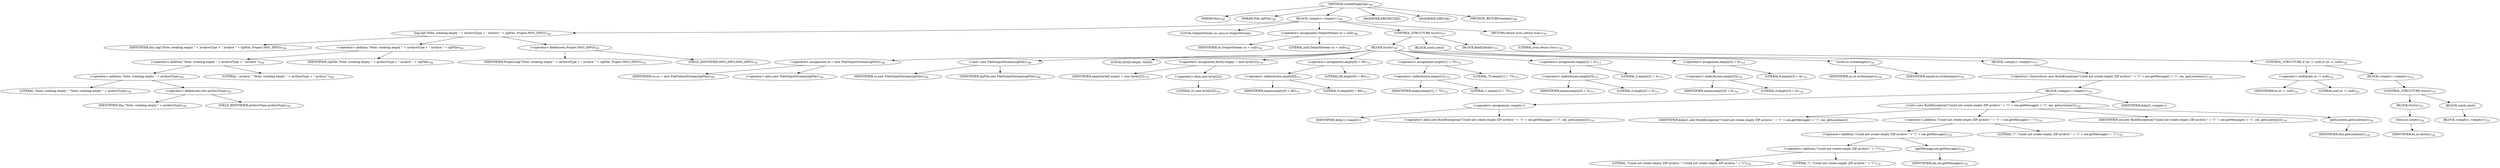 digraph "createEmptyZip" {  
"1660" [label = <(METHOD,createEmptyZip)<SUB>700</SUB>> ]
"64" [label = <(PARAM,this)<SUB>700</SUB>> ]
"1661" [label = <(PARAM,File zipFile)<SUB>700</SUB>> ]
"1662" [label = <(BLOCK,&lt;empty&gt;,&lt;empty&gt;)<SUB>700</SUB>> ]
"1663" [label = <(log,log(&quot;Note: creating empty &quot; + archiveType + &quot; archive &quot; + zipFile, Project.MSG_INFO))<SUB>704</SUB>> ]
"63" [label = <(IDENTIFIER,this,log(&quot;Note: creating empty &quot; + archiveType + &quot; archive &quot; + zipFile, Project.MSG_INFO))<SUB>704</SUB>> ]
"1664" [label = <(&lt;operator&gt;.addition,&quot;Note: creating empty &quot; + archiveType + &quot; archive &quot; + zipFile)<SUB>704</SUB>> ]
"1665" [label = <(&lt;operator&gt;.addition,&quot;Note: creating empty &quot; + archiveType + &quot; archive &quot;)<SUB>704</SUB>> ]
"1666" [label = <(&lt;operator&gt;.addition,&quot;Note: creating empty &quot; + archiveType)<SUB>704</SUB>> ]
"1667" [label = <(LITERAL,&quot;Note: creating empty &quot;,&quot;Note: creating empty &quot; + archiveType)<SUB>704</SUB>> ]
"1668" [label = <(&lt;operator&gt;.fieldAccess,this.archiveType)<SUB>704</SUB>> ]
"1669" [label = <(IDENTIFIER,this,&quot;Note: creating empty &quot; + archiveType)<SUB>704</SUB>> ]
"1670" [label = <(FIELD_IDENTIFIER,archiveType,archiveType)<SUB>704</SUB>> ]
"1671" [label = <(LITERAL,&quot; archive &quot;,&quot;Note: creating empty &quot; + archiveType + &quot; archive &quot;)<SUB>704</SUB>> ]
"1672" [label = <(IDENTIFIER,zipFile,&quot;Note: creating empty &quot; + archiveType + &quot; archive &quot; + zipFile)<SUB>704</SUB>> ]
"1673" [label = <(&lt;operator&gt;.fieldAccess,Project.MSG_INFO)<SUB>705</SUB>> ]
"1674" [label = <(IDENTIFIER,Project,log(&quot;Note: creating empty &quot; + archiveType + &quot; archive &quot; + zipFile, Project.MSG_INFO))<SUB>705</SUB>> ]
"1675" [label = <(FIELD_IDENTIFIER,MSG_INFO,MSG_INFO)<SUB>705</SUB>> ]
"66" [label = <(LOCAL,OutputStream os: java.io.OutputStream)> ]
"1676" [label = <(&lt;operator&gt;.assignment,OutputStream os = null)<SUB>706</SUB>> ]
"1677" [label = <(IDENTIFIER,os,OutputStream os = null)<SUB>706</SUB>> ]
"1678" [label = <(LITERAL,null,OutputStream os = null)<SUB>706</SUB>> ]
"1679" [label = <(CONTROL_STRUCTURE,try,try)<SUB>707</SUB>> ]
"1680" [label = <(BLOCK,try,try)<SUB>707</SUB>> ]
"1681" [label = <(&lt;operator&gt;.assignment,os = new FileOutputStream(zipFile))<SUB>708</SUB>> ]
"1682" [label = <(IDENTIFIER,os,os = new FileOutputStream(zipFile))<SUB>708</SUB>> ]
"1683" [label = <(&lt;operator&gt;.alloc,new FileOutputStream(zipFile))<SUB>708</SUB>> ]
"1684" [label = <(&lt;init&gt;,new FileOutputStream(zipFile))<SUB>708</SUB>> ]
"65" [label = <(IDENTIFIER,os,new FileOutputStream(zipFile))<SUB>708</SUB>> ]
"1685" [label = <(IDENTIFIER,zipFile,new FileOutputStream(zipFile))<SUB>708</SUB>> ]
"1686" [label = <(LOCAL,byte[] empty: byte[])> ]
"1687" [label = <(&lt;operator&gt;.assignment,byte[] empty = new byte[22])<SUB>710</SUB>> ]
"1688" [label = <(IDENTIFIER,empty,byte[] empty = new byte[22])<SUB>710</SUB>> ]
"1689" [label = <(&lt;operator&gt;.alloc,new byte[22])> ]
"1690" [label = <(LITERAL,22,new byte[22])<SUB>710</SUB>> ]
"1691" [label = <(&lt;operator&gt;.assignment,empty[0] = 80)<SUB>711</SUB>> ]
"1692" [label = <(&lt;operator&gt;.indexAccess,empty[0])<SUB>711</SUB>> ]
"1693" [label = <(IDENTIFIER,empty,empty[0] = 80)<SUB>711</SUB>> ]
"1694" [label = <(LITERAL,0,empty[0] = 80)<SUB>711</SUB>> ]
"1695" [label = <(LITERAL,80,empty[0] = 80)<SUB>711</SUB>> ]
"1696" [label = <(&lt;operator&gt;.assignment,empty[1] = 75)<SUB>712</SUB>> ]
"1697" [label = <(&lt;operator&gt;.indexAccess,empty[1])<SUB>712</SUB>> ]
"1698" [label = <(IDENTIFIER,empty,empty[1] = 75)<SUB>712</SUB>> ]
"1699" [label = <(LITERAL,1,empty[1] = 75)<SUB>712</SUB>> ]
"1700" [label = <(LITERAL,75,empty[1] = 75)<SUB>712</SUB>> ]
"1701" [label = <(&lt;operator&gt;.assignment,empty[2] = 5)<SUB>713</SUB>> ]
"1702" [label = <(&lt;operator&gt;.indexAccess,empty[2])<SUB>713</SUB>> ]
"1703" [label = <(IDENTIFIER,empty,empty[2] = 5)<SUB>713</SUB>> ]
"1704" [label = <(LITERAL,2,empty[2] = 5)<SUB>713</SUB>> ]
"1705" [label = <(LITERAL,5,empty[2] = 5)<SUB>713</SUB>> ]
"1706" [label = <(&lt;operator&gt;.assignment,empty[3] = 6)<SUB>714</SUB>> ]
"1707" [label = <(&lt;operator&gt;.indexAccess,empty[3])<SUB>714</SUB>> ]
"1708" [label = <(IDENTIFIER,empty,empty[3] = 6)<SUB>714</SUB>> ]
"1709" [label = <(LITERAL,3,empty[3] = 6)<SUB>714</SUB>> ]
"1710" [label = <(LITERAL,6,empty[3] = 6)<SUB>714</SUB>> ]
"1711" [label = <(write,os.write(empty))<SUB>716</SUB>> ]
"1712" [label = <(IDENTIFIER,os,os.write(empty))<SUB>716</SUB>> ]
"1713" [label = <(IDENTIFIER,empty,os.write(empty))<SUB>716</SUB>> ]
"1714" [label = <(BLOCK,catch,catch)> ]
"1715" [label = <(BLOCK,&lt;empty&gt;,&lt;empty&gt;)<SUB>717</SUB>> ]
"1716" [label = <(&lt;operator&gt;.throw,throw new BuildException(&quot;Could not create empty ZIP archive &quot; + &quot;(&quot; + ioe.getMessage() + &quot;)&quot;, ioe, getLocation());)<SUB>718</SUB>> ]
"1717" [label = <(BLOCK,&lt;empty&gt;,&lt;empty&gt;)<SUB>718</SUB>> ]
"1718" [label = <(&lt;operator&gt;.assignment,&lt;empty&gt;)> ]
"1719" [label = <(IDENTIFIER,$obj21,&lt;empty&gt;)> ]
"1720" [label = <(&lt;operator&gt;.alloc,new BuildException(&quot;Could not create empty ZIP archive &quot; + &quot;(&quot; + ioe.getMessage() + &quot;)&quot;, ioe, getLocation()))<SUB>718</SUB>> ]
"1721" [label = <(&lt;init&gt;,new BuildException(&quot;Could not create empty ZIP archive &quot; + &quot;(&quot; + ioe.getMessage() + &quot;)&quot;, ioe, getLocation()))<SUB>718</SUB>> ]
"1722" [label = <(IDENTIFIER,$obj21,new BuildException(&quot;Could not create empty ZIP archive &quot; + &quot;(&quot; + ioe.getMessage() + &quot;)&quot;, ioe, getLocation()))> ]
"1723" [label = <(&lt;operator&gt;.addition,&quot;Could not create empty ZIP archive &quot; + &quot;(&quot; + ioe.getMessage() + &quot;)&quot;)<SUB>718</SUB>> ]
"1724" [label = <(&lt;operator&gt;.addition,&quot;Could not create empty ZIP archive &quot; + &quot;(&quot; + ioe.getMessage())<SUB>718</SUB>> ]
"1725" [label = <(&lt;operator&gt;.addition,&quot;Could not create empty ZIP archive &quot; + &quot;(&quot;)<SUB>718</SUB>> ]
"1726" [label = <(LITERAL,&quot;Could not create empty ZIP archive &quot;,&quot;Could not create empty ZIP archive &quot; + &quot;(&quot;)<SUB>718</SUB>> ]
"1727" [label = <(LITERAL,&quot;(&quot;,&quot;Could not create empty ZIP archive &quot; + &quot;(&quot;)<SUB>719</SUB>> ]
"1728" [label = <(getMessage,ioe.getMessage())<SUB>719</SUB>> ]
"1729" [label = <(IDENTIFIER,ioe,ioe.getMessage())<SUB>719</SUB>> ]
"1730" [label = <(LITERAL,&quot;)&quot;,&quot;Could not create empty ZIP archive &quot; + &quot;(&quot; + ioe.getMessage() + &quot;)&quot;)<SUB>719</SUB>> ]
"1731" [label = <(IDENTIFIER,ioe,new BuildException(&quot;Could not create empty ZIP archive &quot; + &quot;(&quot; + ioe.getMessage() + &quot;)&quot;, ioe, getLocation()))<SUB>719</SUB>> ]
"1732" [label = <(getLocation,getLocation())<SUB>720</SUB>> ]
"67" [label = <(IDENTIFIER,this,getLocation())<SUB>720</SUB>> ]
"1733" [label = <(IDENTIFIER,$obj21,&lt;empty&gt;)> ]
"1734" [label = <(BLOCK,finally,finally)<SUB>721</SUB>> ]
"1735" [label = <(CONTROL_STRUCTURE,if (os != null),if (os != null))<SUB>722</SUB>> ]
"1736" [label = <(&lt;operator&gt;.notEquals,os != null)<SUB>722</SUB>> ]
"1737" [label = <(IDENTIFIER,os,os != null)<SUB>722</SUB>> ]
"1738" [label = <(LITERAL,null,os != null)<SUB>722</SUB>> ]
"1739" [label = <(BLOCK,&lt;empty&gt;,&lt;empty&gt;)<SUB>722</SUB>> ]
"1740" [label = <(CONTROL_STRUCTURE,try,try)<SUB>723</SUB>> ]
"1741" [label = <(BLOCK,try,try)<SUB>723</SUB>> ]
"1742" [label = <(close,os.close())<SUB>724</SUB>> ]
"1743" [label = <(IDENTIFIER,os,os.close())<SUB>724</SUB>> ]
"1744" [label = <(BLOCK,catch,catch)> ]
"1745" [label = <(BLOCK,&lt;empty&gt;,&lt;empty&gt;)<SUB>725</SUB>> ]
"1746" [label = <(RETURN,return true;,return true;)<SUB>730</SUB>> ]
"1747" [label = <(LITERAL,true,return true;)<SUB>730</SUB>> ]
"1748" [label = <(MODIFIER,PROTECTED)> ]
"1749" [label = <(MODIFIER,VIRTUAL)> ]
"1750" [label = <(METHOD_RETURN,boolean)<SUB>700</SUB>> ]
  "1660" -> "64" 
  "1660" -> "1661" 
  "1660" -> "1662" 
  "1660" -> "1748" 
  "1660" -> "1749" 
  "1660" -> "1750" 
  "1662" -> "1663" 
  "1662" -> "66" 
  "1662" -> "1676" 
  "1662" -> "1679" 
  "1662" -> "1746" 
  "1663" -> "63" 
  "1663" -> "1664" 
  "1663" -> "1673" 
  "1664" -> "1665" 
  "1664" -> "1672" 
  "1665" -> "1666" 
  "1665" -> "1671" 
  "1666" -> "1667" 
  "1666" -> "1668" 
  "1668" -> "1669" 
  "1668" -> "1670" 
  "1673" -> "1674" 
  "1673" -> "1675" 
  "1676" -> "1677" 
  "1676" -> "1678" 
  "1679" -> "1680" 
  "1679" -> "1714" 
  "1679" -> "1734" 
  "1680" -> "1681" 
  "1680" -> "1684" 
  "1680" -> "1686" 
  "1680" -> "1687" 
  "1680" -> "1691" 
  "1680" -> "1696" 
  "1680" -> "1701" 
  "1680" -> "1706" 
  "1680" -> "1711" 
  "1681" -> "1682" 
  "1681" -> "1683" 
  "1684" -> "65" 
  "1684" -> "1685" 
  "1687" -> "1688" 
  "1687" -> "1689" 
  "1689" -> "1690" 
  "1691" -> "1692" 
  "1691" -> "1695" 
  "1692" -> "1693" 
  "1692" -> "1694" 
  "1696" -> "1697" 
  "1696" -> "1700" 
  "1697" -> "1698" 
  "1697" -> "1699" 
  "1701" -> "1702" 
  "1701" -> "1705" 
  "1702" -> "1703" 
  "1702" -> "1704" 
  "1706" -> "1707" 
  "1706" -> "1710" 
  "1707" -> "1708" 
  "1707" -> "1709" 
  "1711" -> "1712" 
  "1711" -> "1713" 
  "1714" -> "1715" 
  "1715" -> "1716" 
  "1716" -> "1717" 
  "1717" -> "1718" 
  "1717" -> "1721" 
  "1717" -> "1733" 
  "1718" -> "1719" 
  "1718" -> "1720" 
  "1721" -> "1722" 
  "1721" -> "1723" 
  "1721" -> "1731" 
  "1721" -> "1732" 
  "1723" -> "1724" 
  "1723" -> "1730" 
  "1724" -> "1725" 
  "1724" -> "1728" 
  "1725" -> "1726" 
  "1725" -> "1727" 
  "1728" -> "1729" 
  "1732" -> "67" 
  "1734" -> "1735" 
  "1735" -> "1736" 
  "1735" -> "1739" 
  "1736" -> "1737" 
  "1736" -> "1738" 
  "1739" -> "1740" 
  "1740" -> "1741" 
  "1740" -> "1744" 
  "1741" -> "1742" 
  "1742" -> "1743" 
  "1744" -> "1745" 
  "1746" -> "1747" 
}
